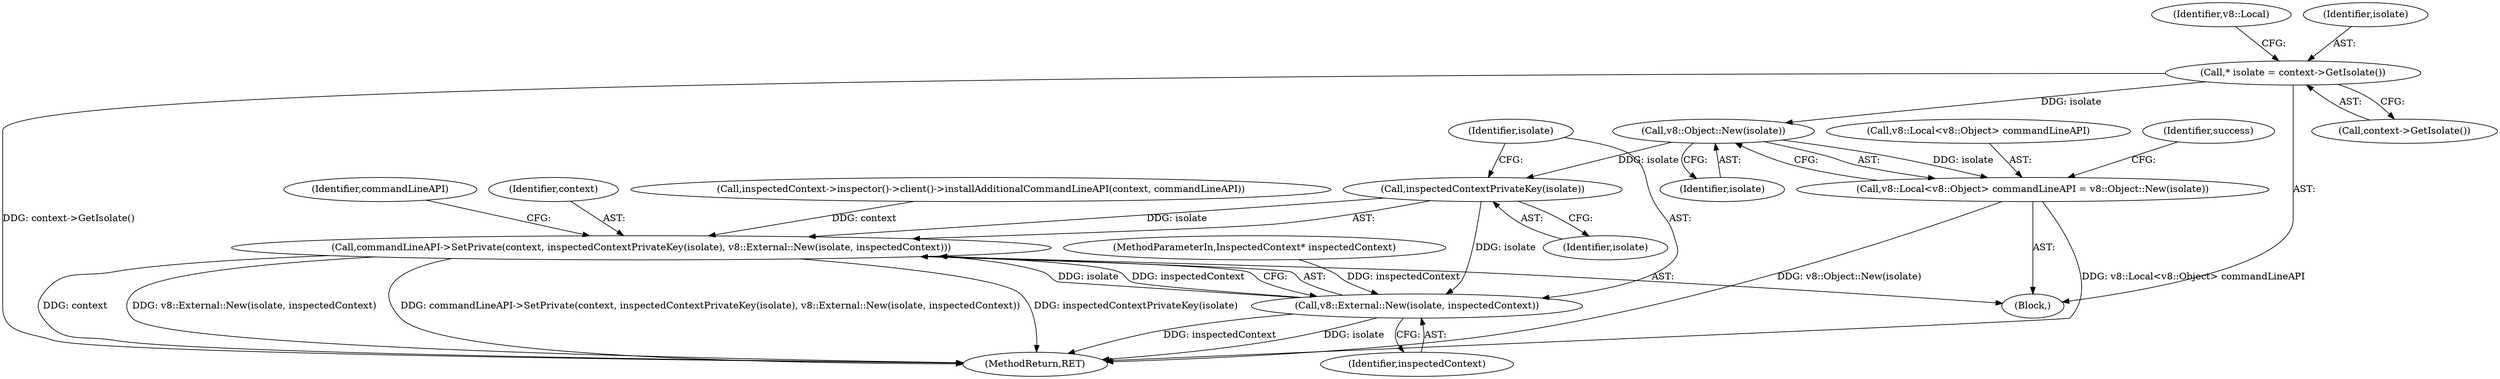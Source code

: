 digraph "0_Chrome_93bc623489bdcfc7e9127614fcfb3258edf3f0f9@pointer" {
"1000111" [label="(Call,* isolate = context->GetIsolate())"];
"1000121" [label="(Call,v8::Object::New(isolate))"];
"1000115" [label="(Call,v8::Local<v8::Object> commandLineAPI = v8::Object::New(isolate))"];
"1000249" [label="(Call,inspectedContextPrivateKey(isolate))"];
"1000247" [label="(Call,commandLineAPI->SetPrivate(context, inspectedContextPrivateKey(isolate), v8::External::New(isolate, inspectedContext)))"];
"1000251" [label="(Call,v8::External::New(isolate, inspectedContext))"];
"1000117" [label="(Identifier,v8::Local)"];
"1000121" [label="(Call,v8::Object::New(isolate))"];
"1000248" [label="(Identifier,context)"];
"1000251" [label="(Call,v8::External::New(isolate, inspectedContext))"];
"1000125" [label="(Identifier,success)"];
"1000244" [label="(Call,inspectedContext->inspector()->client()->installAdditionalCommandLineAPI(context, commandLineAPI))"];
"1000249" [label="(Call,inspectedContextPrivateKey(isolate))"];
"1000111" [label="(Call,* isolate = context->GetIsolate())"];
"1000122" [label="(Identifier,isolate)"];
"1000112" [label="(Identifier,isolate)"];
"1000113" [label="(Call,context->GetIsolate())"];
"1000101" [label="(MethodParameterIn,InspectedContext* inspectedContext)"];
"1000115" [label="(Call,v8::Local<v8::Object> commandLineAPI = v8::Object::New(isolate))"];
"1000253" [label="(Identifier,inspectedContext)"];
"1000256" [label="(MethodReturn,RET)"];
"1000255" [label="(Identifier,commandLineAPI)"];
"1000116" [label="(Call,v8::Local<v8::Object> commandLineAPI)"];
"1000252" [label="(Identifier,isolate)"];
"1000250" [label="(Identifier,isolate)"];
"1000247" [label="(Call,commandLineAPI->SetPrivate(context, inspectedContextPrivateKey(isolate), v8::External::New(isolate, inspectedContext)))"];
"1000102" [label="(Block,)"];
"1000111" -> "1000102"  [label="AST: "];
"1000111" -> "1000113"  [label="CFG: "];
"1000112" -> "1000111"  [label="AST: "];
"1000113" -> "1000111"  [label="AST: "];
"1000117" -> "1000111"  [label="CFG: "];
"1000111" -> "1000256"  [label="DDG: context->GetIsolate()"];
"1000111" -> "1000121"  [label="DDG: isolate"];
"1000121" -> "1000115"  [label="AST: "];
"1000121" -> "1000122"  [label="CFG: "];
"1000122" -> "1000121"  [label="AST: "];
"1000115" -> "1000121"  [label="CFG: "];
"1000121" -> "1000115"  [label="DDG: isolate"];
"1000121" -> "1000249"  [label="DDG: isolate"];
"1000115" -> "1000102"  [label="AST: "];
"1000116" -> "1000115"  [label="AST: "];
"1000125" -> "1000115"  [label="CFG: "];
"1000115" -> "1000256"  [label="DDG: v8::Object::New(isolate)"];
"1000115" -> "1000256"  [label="DDG: v8::Local<v8::Object> commandLineAPI"];
"1000249" -> "1000247"  [label="AST: "];
"1000249" -> "1000250"  [label="CFG: "];
"1000250" -> "1000249"  [label="AST: "];
"1000252" -> "1000249"  [label="CFG: "];
"1000249" -> "1000247"  [label="DDG: isolate"];
"1000249" -> "1000251"  [label="DDG: isolate"];
"1000247" -> "1000102"  [label="AST: "];
"1000247" -> "1000251"  [label="CFG: "];
"1000248" -> "1000247"  [label="AST: "];
"1000251" -> "1000247"  [label="AST: "];
"1000255" -> "1000247"  [label="CFG: "];
"1000247" -> "1000256"  [label="DDG: context"];
"1000247" -> "1000256"  [label="DDG: v8::External::New(isolate, inspectedContext)"];
"1000247" -> "1000256"  [label="DDG: commandLineAPI->SetPrivate(context, inspectedContextPrivateKey(isolate), v8::External::New(isolate, inspectedContext))"];
"1000247" -> "1000256"  [label="DDG: inspectedContextPrivateKey(isolate)"];
"1000244" -> "1000247"  [label="DDG: context"];
"1000251" -> "1000247"  [label="DDG: isolate"];
"1000251" -> "1000247"  [label="DDG: inspectedContext"];
"1000251" -> "1000253"  [label="CFG: "];
"1000252" -> "1000251"  [label="AST: "];
"1000253" -> "1000251"  [label="AST: "];
"1000251" -> "1000256"  [label="DDG: inspectedContext"];
"1000251" -> "1000256"  [label="DDG: isolate"];
"1000101" -> "1000251"  [label="DDG: inspectedContext"];
}

